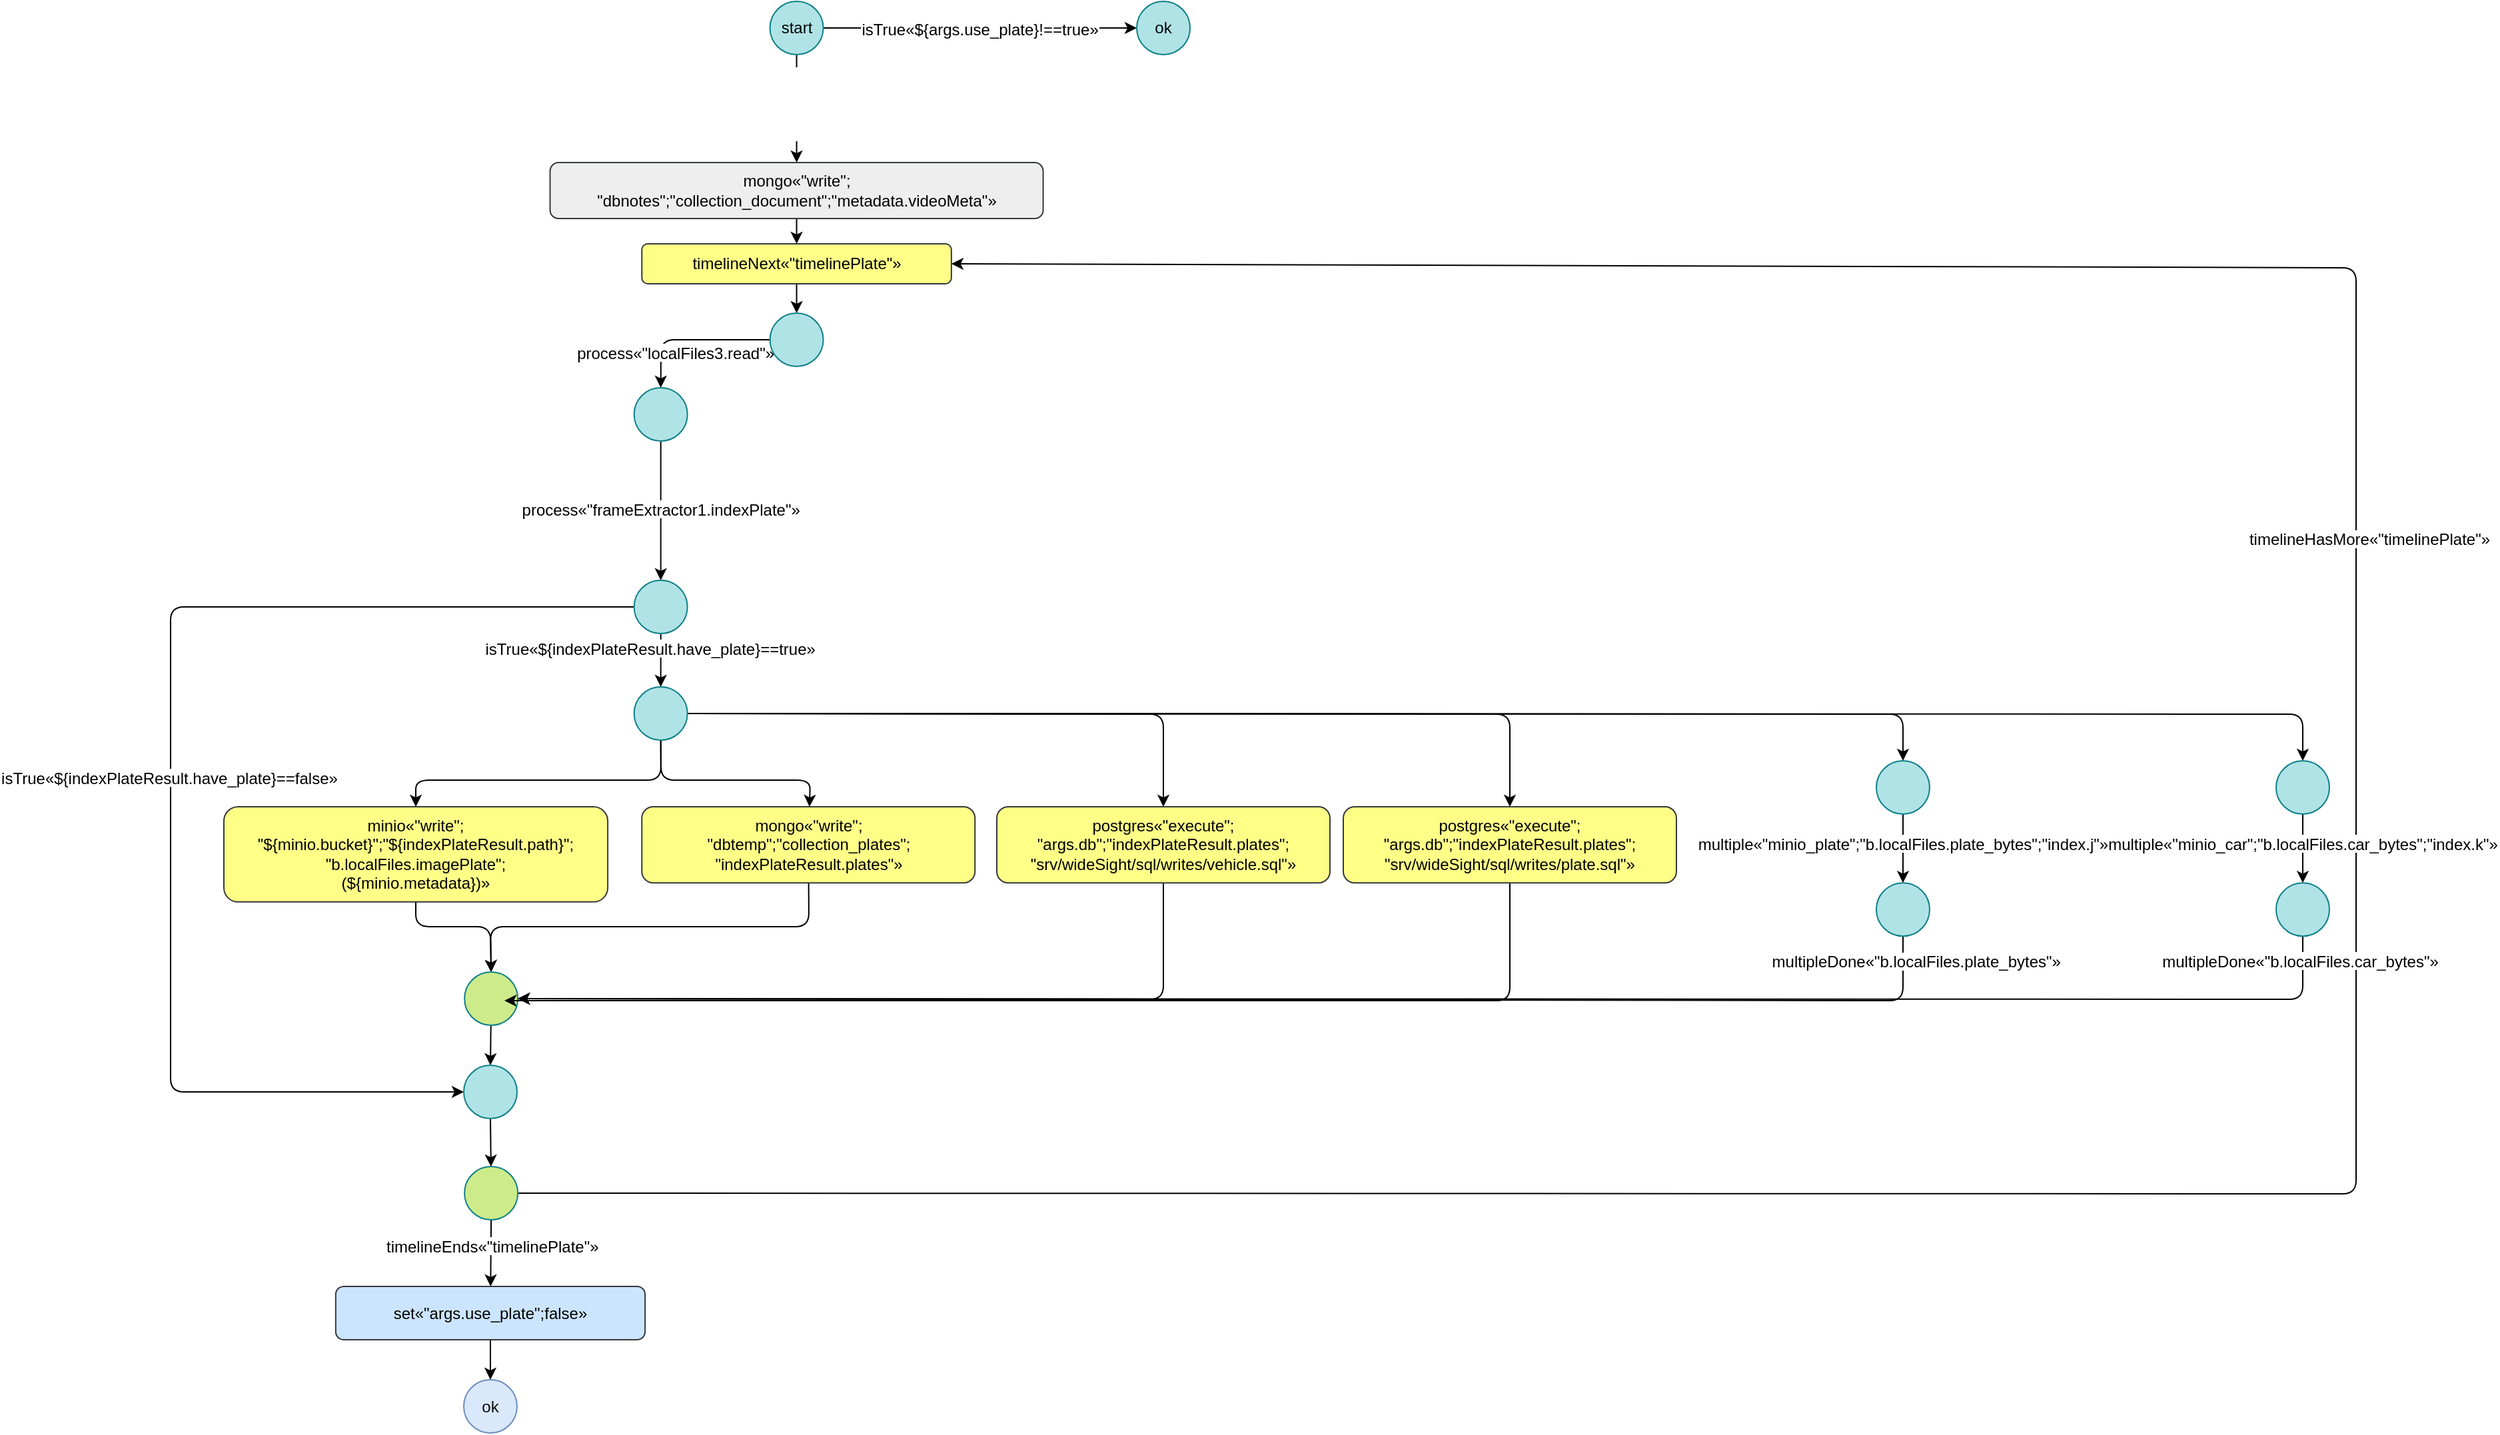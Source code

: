 <mxfile>
    <diagram id="y7LyX2alFGtX07KHJ8K6" name="Page-1">
        <mxGraphModel dx="755" dy="518" grid="1" gridSize="10" guides="1" tooltips="1" connect="1" arrows="1" fold="1" page="1" pageScale="1" pageWidth="850" pageHeight="1100" math="0" shadow="0">
            <root>
                <mxCell id="0"/>
                <mxCell id="1" parent="0"/>
                <mxCell id="4" style="edgeStyle=none;html=1;entryX=0.5;entryY=0;entryDx=0;entryDy=0;" parent="1" source="2" target="71" edge="1">
                    <mxGeometry relative="1" as="geometry">
                        <mxPoint x="809.28" y="124" as="targetPoint"/>
                    </mxGeometry>
                </mxCell>
                <mxCell id="70" value="isTrue«${scope.config_milvus}==true &#10;&amp;&amp; ${scope.config_mongo}==true &#10;&amp;&amp; ${scope.config_postgres}==true &#10;&amp;&amp; ${scope.config_meta}==true»" style="edgeLabel;align=center;verticalAlign=middle;resizable=0;points=[];fontColor=#FFFFFF;fontSize=12;" parent="4" vertex="1" connectable="0">
                    <mxGeometry x="-0.275" y="-2" relative="1" as="geometry">
                        <mxPoint x="2" y="7" as="offset"/>
                    </mxGeometry>
                </mxCell>
                <mxCell id="146" style="edgeStyle=none;html=1;" parent="1" source="2" target="145" edge="1">
                    <mxGeometry relative="1" as="geometry"/>
                </mxCell>
                <mxCell id="147" value="isTrue«${args.use_plate}!==true»" style="edgeLabel;align=center;verticalAlign=middle;resizable=0;points=[];fontSize=12;" parent="146" vertex="1" connectable="0">
                    <mxGeometry x="0.153" y="-1" relative="1" as="geometry">
                        <mxPoint x="-18" y="-1" as="offset"/>
                    </mxGeometry>
                </mxCell>
                <mxCell id="2" value="start" style="ellipse;whiteSpace=wrap;html=1;fillColor=#b0e3e6;strokeColor=#0e8088;fontColor=#050505;" parent="1" vertex="1">
                    <mxGeometry x="789.78" y="10" width="40" height="40" as="geometry"/>
                </mxCell>
                <mxCell id="6" style="edgeStyle=none;html=1;exitX=0.5;exitY=1;exitDx=0;exitDy=0;" parent="1" source="16" target="133" edge="1">
                    <mxGeometry relative="1" as="geometry">
                        <mxPoint x="841.57" y="924.5" as="sourcePoint"/>
                        <mxPoint x="580.56" y="966.56" as="targetPoint"/>
                    </mxGeometry>
                </mxCell>
                <mxCell id="19" value="timelineEnds«&quot;timelinePlate&quot;»" style="edgeLabel;align=center;verticalAlign=middle;resizable=0;points=[];fontSize=12;" parent="6" vertex="1" connectable="0">
                    <mxGeometry x="-0.242" y="1" relative="1" as="geometry">
                        <mxPoint as="offset"/>
                    </mxGeometry>
                </mxCell>
                <mxCell id="5" value="ok" style="ellipse;whiteSpace=wrap;html=1;fillColor=#dae8fc;strokeColor=#6c8ebf;fontColor=#0D0D0D;" parent="1" vertex="1">
                    <mxGeometry x="560.0" y="1044.5" width="40" height="40" as="geometry"/>
                </mxCell>
                <mxCell id="74" style="edgeStyle=none;html=1;" parent="1" source="8" target="95" edge="1">
                    <mxGeometry relative="1" as="geometry">
                        <mxPoint x="809.79" y="234" as="targetPoint"/>
                    </mxGeometry>
                </mxCell>
                <mxCell id="8" value="timelineNext«&quot;timelinePlate&quot;»" style="rounded=1;whiteSpace=wrap;fillColor=#ffff88;strokeColor=#36393d;fontColor=#000000;" parent="1" vertex="1">
                    <mxGeometry x="693.64" y="192" width="232.29" height="30" as="geometry"/>
                </mxCell>
                <mxCell id="22" style="edgeStyle=none;html=1;entryX=1;entryY=0.5;entryDx=0;entryDy=0;fontSize=12;" parent="1" source="16" target="8" edge="1">
                    <mxGeometry relative="1" as="geometry">
                        <Array as="points">
                            <mxPoint x="1980" y="905"/>
                            <mxPoint x="1980" y="210"/>
                        </Array>
                    </mxGeometry>
                </mxCell>
                <mxCell id="23" value="timelineHasMore«&quot;timelinePlate&quot;»" style="edgeLabel;align=center;verticalAlign=middle;resizable=0;points=[];fontSize=12;" parent="22" vertex="1" connectable="0">
                    <mxGeometry x="0.135" y="2" relative="1" as="geometry">
                        <mxPoint x="12" y="-96" as="offset"/>
                    </mxGeometry>
                </mxCell>
                <mxCell id="16" value="" style="ellipse;whiteSpace=wrap;html=1;fillColor=#CDEB8B;strokeColor=#0e8088;fontColor=#050505;" parent="1" vertex="1">
                    <mxGeometry x="560.56" y="884.5" width="40" height="40" as="geometry"/>
                </mxCell>
                <mxCell id="72" style="edgeStyle=none;html=1;fontColor=#FFFFFF;" parent="1" source="71" target="8" edge="1">
                    <mxGeometry relative="1" as="geometry"/>
                </mxCell>
                <mxCell id="71" value="mongo«&quot;write&quot;;&#10;&quot;dbnotes&quot;;&quot;collection_document&quot;;&quot;metadata.videoMeta&quot;»" style="rounded=1;whiteSpace=wrap;fillColor=#eeeeee;strokeColor=#36393d;fontColor=#000000;" parent="1" vertex="1">
                    <mxGeometry x="624.78" y="131" width="370" height="42" as="geometry"/>
                </mxCell>
                <mxCell id="77" style="edgeStyle=none;html=1;entryX=0.5;entryY=0;entryDx=0;entryDy=0;" parent="1" source="95" target="99" edge="1">
                    <mxGeometry relative="1" as="geometry">
                        <Array as="points">
                            <mxPoint x="708" y="264"/>
                        </Array>
                        <mxPoint x="707.84" y="284" as="sourcePoint"/>
                        <mxPoint x="809.79" y="330" as="targetPoint"/>
                    </mxGeometry>
                </mxCell>
                <mxCell id="78" value="process«&quot;localFiles3.read&quot;»" style="edgeLabel;align=center;verticalAlign=middle;resizable=0;points=[];fontSize=12;" parent="77" vertex="1" connectable="0">
                    <mxGeometry x="0.19" y="1" relative="1" as="geometry">
                        <mxPoint x="-1" y="8" as="offset"/>
                    </mxGeometry>
                </mxCell>
                <mxCell id="124" style="edgeStyle=none;html=1;fontSize=12;entryX=0.5;entryY=0;entryDx=0;entryDy=0;" parent="1" source="84" target="136" edge="1">
                    <mxGeometry relative="1" as="geometry">
                        <mxPoint x="429.28" y="738.5" as="targetPoint"/>
                        <Array as="points">
                            <mxPoint x="524" y="704.5"/>
                            <mxPoint x="580" y="704.5"/>
                        </Array>
                    </mxGeometry>
                </mxCell>
                <mxCell id="84" value="minio«&quot;write&quot;;&#10;&quot;${minio.bucket}&quot;;&quot;${indexPlateResult.path}&quot;;&#10;&quot;b.localFiles.imagePlate&quot;;&#10;(${minio.metadata})»" style="rounded=1;whiteSpace=wrap;fillColor=#ffff88;strokeColor=#36393d;fontColor=#000000;" parent="1" vertex="1">
                    <mxGeometry x="380" y="614.5" width="288.06" height="71.43" as="geometry"/>
                </mxCell>
                <mxCell id="140" style="edgeStyle=none;html=1;entryX=0.5;entryY=0;entryDx=0;entryDy=0;" parent="1" source="86" target="136" edge="1">
                    <mxGeometry relative="1" as="geometry">
                        <Array as="points">
                            <mxPoint x="819" y="704.5"/>
                            <mxPoint x="580" y="704.5"/>
                        </Array>
                    </mxGeometry>
                </mxCell>
                <mxCell id="86" value="mongo«&quot;write&quot;;&#10;&quot;dbtemp&quot;;&quot;collection_plates&quot;;&#10;&quot;indexPlateResult.plates&quot;»" style="rounded=1;whiteSpace=wrap;fillColor=#ffff88;strokeColor=#36393d;fontColor=#000000;" parent="1" vertex="1">
                    <mxGeometry x="693.64" y="614.5" width="250" height="57.14" as="geometry"/>
                </mxCell>
                <mxCell id="95" value="" style="ellipse;whiteSpace=wrap;html=1;fillColor=#b0e3e6;strokeColor=#0e8088;fontColor=#050505;" parent="1" vertex="1">
                    <mxGeometry x="789.79" y="244" width="40" height="40" as="geometry"/>
                </mxCell>
                <mxCell id="103" style="edgeStyle=none;html=1;fontSize=12;entryX=0.5;entryY=0;entryDx=0;entryDy=0;" parent="1" source="99" target="112" edge="1">
                    <mxGeometry relative="1" as="geometry">
                        <mxPoint x="708" y="474" as="targetPoint"/>
                    </mxGeometry>
                </mxCell>
                <mxCell id="104" value="process«&quot;frameExtractor1.indexPlate&quot;»" style="edgeLabel;align=center;verticalAlign=middle;resizable=0;points=[];fontSize=12;" parent="103" vertex="1" connectable="0">
                    <mxGeometry x="-0.378" y="-1" relative="1" as="geometry">
                        <mxPoint x="1" y="18" as="offset"/>
                    </mxGeometry>
                </mxCell>
                <mxCell id="99" value="" style="ellipse;whiteSpace=wrap;html=1;fillColor=#b0e3e6;strokeColor=#0e8088;fontColor=#050505;" parent="1" vertex="1">
                    <mxGeometry x="687.84" y="300" width="40" height="40" as="geometry"/>
                </mxCell>
                <mxCell id="105" style="edgeStyle=none;html=1;fontSize=12;entryX=0.5;entryY=0;entryDx=0;entryDy=0;" parent="1" source="112" target="115" edge="1">
                    <mxGeometry relative="1" as="geometry">
                        <mxPoint x="439" y="588.5" as="sourcePoint"/>
                    </mxGeometry>
                </mxCell>
                <mxCell id="106" value="isTrue«${indexPlateResult.have_plate}==true»" style="edgeLabel;align=center;verticalAlign=middle;resizable=0;points=[];fontSize=12;" parent="105" vertex="1" connectable="0">
                    <mxGeometry x="0.165" y="-2" relative="1" as="geometry">
                        <mxPoint x="-6" y="-13" as="offset"/>
                    </mxGeometry>
                </mxCell>
                <mxCell id="125" style="edgeStyle=none;html=1;fontSize=12;entryX=0;entryY=0.5;entryDx=0;entryDy=0;" parent="1" source="112" target="137" edge="1">
                    <mxGeometry relative="1" as="geometry">
                        <Array as="points">
                            <mxPoint x="340" y="464.5"/>
                            <mxPoint x="340" y="828.5"/>
                        </Array>
                        <mxPoint x="410" y="824.5" as="targetPoint"/>
                    </mxGeometry>
                </mxCell>
                <mxCell id="126" value="isTrue«${indexPlateResult.have_plate}==false»" style="edgeLabel;align=center;verticalAlign=middle;resizable=0;points=[];fontSize=12;" parent="125" vertex="1" connectable="0">
                    <mxGeometry x="0.021" y="-1" relative="1" as="geometry">
                        <mxPoint as="offset"/>
                    </mxGeometry>
                </mxCell>
                <mxCell id="112" value="" style="ellipse;whiteSpace=wrap;html=1;fillColor=#b0e3e6;strokeColor=#0e8088;fontColor=#050505;" parent="1" vertex="1">
                    <mxGeometry x="687.84" y="444.5" width="40" height="40" as="geometry"/>
                </mxCell>
                <mxCell id="117" style="edgeStyle=none;html=1;fontSize=12;" parent="1" source="115" target="86" edge="1">
                    <mxGeometry relative="1" as="geometry">
                        <Array as="points">
                            <mxPoint x="708" y="594.5"/>
                            <mxPoint x="820" y="594.5"/>
                        </Array>
                    </mxGeometry>
                </mxCell>
                <mxCell id="135" style="edgeStyle=none;html=1;entryX=0.5;entryY=0;entryDx=0;entryDy=0;" parent="1" source="115" target="84" edge="1">
                    <mxGeometry relative="1" as="geometry">
                        <Array as="points">
                            <mxPoint x="708" y="594.5"/>
                            <mxPoint x="524" y="594.5"/>
                        </Array>
                    </mxGeometry>
                </mxCell>
                <mxCell id="149" style="edgeStyle=none;html=1;entryX=0.5;entryY=0;entryDx=0;entryDy=0;" parent="1" source="115" target="148" edge="1">
                    <mxGeometry relative="1" as="geometry">
                        <Array as="points">
                            <mxPoint x="1085" y="545"/>
                        </Array>
                    </mxGeometry>
                </mxCell>
                <mxCell id="155" style="edgeStyle=none;html=1;entryX=0.5;entryY=0;entryDx=0;entryDy=0;" parent="1" source="115" target="154" edge="1">
                    <mxGeometry relative="1" as="geometry">
                        <Array as="points">
                            <mxPoint x="1345" y="545"/>
                        </Array>
                    </mxGeometry>
                </mxCell>
                <mxCell id="171" style="edgeStyle=none;html=1;entryX=0.5;entryY=0;entryDx=0;entryDy=0;" parent="1" source="115" target="159" edge="1">
                    <mxGeometry relative="1" as="geometry">
                        <Array as="points">
                            <mxPoint x="1640" y="545"/>
                        </Array>
                    </mxGeometry>
                </mxCell>
                <mxCell id="172" style="edgeStyle=none;html=1;entryX=0.5;entryY=0;entryDx=0;entryDy=0;" parent="1" source="115" target="166" edge="1">
                    <mxGeometry relative="1" as="geometry">
                        <Array as="points">
                            <mxPoint x="1940" y="545"/>
                        </Array>
                    </mxGeometry>
                </mxCell>
                <mxCell id="115" value="" style="ellipse;whiteSpace=wrap;html=1;fillColor=#b0e3e6;strokeColor=#0e8088;fontColor=#050505;" parent="1" vertex="1">
                    <mxGeometry x="687.84" y="524.5" width="40" height="40" as="geometry"/>
                </mxCell>
                <mxCell id="134" style="edgeStyle=none;html=1;" parent="1" source="133" target="5" edge="1">
                    <mxGeometry relative="1" as="geometry"/>
                </mxCell>
                <mxCell id="133" value="set«&quot;args.use_plate&quot;;false»" style="rounded=1;whiteSpace=wrap;fillColor=#cce5ff;strokeColor=#36393d;fontColor=#000000;" parent="1" vertex="1">
                    <mxGeometry x="463.93" y="974.5" width="232.13" height="40" as="geometry"/>
                </mxCell>
                <mxCell id="138" style="edgeStyle=none;html=1;entryX=0.5;entryY=0;entryDx=0;entryDy=0;" parent="1" source="136" target="137" edge="1">
                    <mxGeometry relative="1" as="geometry"/>
                </mxCell>
                <mxCell id="136" value="" style="ellipse;whiteSpace=wrap;html=1;fillColor=#CDEB8B;strokeColor=#0e8088;fontColor=#050505;" parent="1" vertex="1">
                    <mxGeometry x="560.56" y="738.5" width="40" height="40" as="geometry"/>
                </mxCell>
                <mxCell id="144" style="edgeStyle=none;html=1;" parent="1" source="137" target="16" edge="1">
                    <mxGeometry relative="1" as="geometry"/>
                </mxCell>
                <mxCell id="137" value="" style="ellipse;whiteSpace=wrap;html=1;fillColor=#b0e3e6;strokeColor=#0e8088;fontColor=#050505;" parent="1" vertex="1">
                    <mxGeometry x="560.0" y="808.5" width="40" height="40" as="geometry"/>
                </mxCell>
                <mxCell id="145" value="ok" style="ellipse;whiteSpace=wrap;html=1;fillColor=#b0e3e6;strokeColor=#0e8088;fontColor=#050505;" parent="1" vertex="1">
                    <mxGeometry x="1065" y="10" width="40" height="40" as="geometry"/>
                </mxCell>
                <mxCell id="150" style="edgeStyle=none;html=1;entryX=1;entryY=0.5;entryDx=0;entryDy=0;" parent="1" source="148" target="136" edge="1">
                    <mxGeometry relative="1" as="geometry">
                        <Array as="points">
                            <mxPoint x="1085" y="759"/>
                        </Array>
                    </mxGeometry>
                </mxCell>
                <mxCell id="148" value="postgres«&quot;execute&quot;;&#10;&quot;args.db&quot;;&quot;indexPlateResult.plates&quot;;&#10;&quot;srv/wideSight/sql/writes/vehicle.sql&quot;»" style="rounded=1;whiteSpace=wrap;fillColor=#ffff88;strokeColor=#36393d;fontColor=#000000;" parent="1" vertex="1">
                    <mxGeometry x="960" y="614.5" width="250" height="57.14" as="geometry"/>
                </mxCell>
                <mxCell id="156" style="edgeStyle=none;html=1;entryX=0.75;entryY=0.537;entryDx=0;entryDy=0;entryPerimeter=0;" parent="1" source="154" target="136" edge="1">
                    <mxGeometry relative="1" as="geometry">
                        <Array as="points">
                            <mxPoint x="1345" y="760"/>
                        </Array>
                    </mxGeometry>
                </mxCell>
                <mxCell id="154" value="postgres«&quot;execute&quot;;&#10;&quot;args.db&quot;;&quot;indexPlateResult.plates&quot;;&#10;&quot;srv/wideSight/sql/writes/plate.sql&quot;»" style="rounded=1;whiteSpace=wrap;fillColor=#ffff88;strokeColor=#36393d;fontColor=#000000;" parent="1" vertex="1">
                    <mxGeometry x="1220" y="614.5" width="250" height="57.14" as="geometry"/>
                </mxCell>
                <mxCell id="157" style="edgeStyle=none;html=1;" parent="1" source="159" target="161" edge="1">
                    <mxGeometry relative="1" as="geometry"/>
                </mxCell>
                <mxCell id="158" value="multiple«&quot;minio_plate&quot;;&quot;b.localFiles.plate_bytes&quot;;&quot;index.j&quot;»" style="edgeLabel;align=center;verticalAlign=middle;resizable=0;points=[];fontSize=12;" parent="157" vertex="1" connectable="0">
                    <mxGeometry x="-0.214" y="-1" relative="1" as="geometry">
                        <mxPoint x="1" y="1" as="offset"/>
                    </mxGeometry>
                </mxCell>
                <mxCell id="159" value="" style="ellipse;whiteSpace=wrap;html=1;fillColor=#b0e3e6;strokeColor=#0e8088;fontColor=#050505;" parent="1" vertex="1">
                    <mxGeometry x="1620" y="580" width="40" height="40" as="geometry"/>
                </mxCell>
                <mxCell id="162" style="edgeStyle=none;html=1;" parent="1" source="161" target="136" edge="1">
                    <mxGeometry relative="1" as="geometry">
                        <Array as="points">
                            <mxPoint x="1640" y="760"/>
                        </Array>
                    </mxGeometry>
                </mxCell>
                <mxCell id="163" value="multipleDone«&quot;b.localFiles.plate_bytes&quot;»" style="edgeLabel;align=center;verticalAlign=middle;resizable=0;points=[];fontSize=12;" parent="162" vertex="1" connectable="0">
                    <mxGeometry x="-0.806" relative="1" as="geometry">
                        <mxPoint x="67" y="-30" as="offset"/>
                    </mxGeometry>
                </mxCell>
                <mxCell id="161" value="" style="ellipse;whiteSpace=wrap;html=1;fillColor=#b0e3e6;strokeColor=#0e8088;fontColor=#050505;" parent="1" vertex="1">
                    <mxGeometry x="1620" y="671.64" width="40" height="40" as="geometry"/>
                </mxCell>
                <mxCell id="164" style="edgeStyle=none;html=1;" parent="1" source="166" target="167" edge="1">
                    <mxGeometry relative="1" as="geometry"/>
                </mxCell>
                <mxCell id="165" value="multiple«&quot;minio_car&quot;;&quot;b.localFiles.car_bytes&quot;;&quot;index.k&quot;»" style="edgeLabel;align=center;verticalAlign=middle;resizable=0;points=[];fontSize=12;" parent="164" vertex="1" connectable="0">
                    <mxGeometry x="-0.214" y="-1" relative="1" as="geometry">
                        <mxPoint x="1" y="1" as="offset"/>
                    </mxGeometry>
                </mxCell>
                <mxCell id="166" value="" style="ellipse;whiteSpace=wrap;html=1;fillColor=#b0e3e6;strokeColor=#0e8088;fontColor=#050505;" parent="1" vertex="1">
                    <mxGeometry x="1920" y="580" width="40" height="40" as="geometry"/>
                </mxCell>
                <mxCell id="168" style="edgeStyle=none;html=1;" parent="1" source="167" target="136" edge="1">
                    <mxGeometry relative="1" as="geometry">
                        <Array as="points">
                            <mxPoint x="1940" y="759"/>
                        </Array>
                    </mxGeometry>
                </mxCell>
                <mxCell id="170" value="multipleDone«&quot;b.localFiles.car_bytes&quot;»" style="edgeLabel;align=center;verticalAlign=middle;resizable=0;points=[];fontSize=12;" parent="168" vertex="1" connectable="0">
                    <mxGeometry x="-0.955" y="-2" relative="1" as="geometry">
                        <mxPoint y="-13" as="offset"/>
                    </mxGeometry>
                </mxCell>
                <mxCell id="167" value="" style="ellipse;whiteSpace=wrap;html=1;fillColor=#b0e3e6;strokeColor=#0e8088;fontColor=#050505;" parent="1" vertex="1">
                    <mxGeometry x="1920" y="671.64" width="40" height="40" as="geometry"/>
                </mxCell>
            </root>
        </mxGraphModel>
    </diagram>
</mxfile>